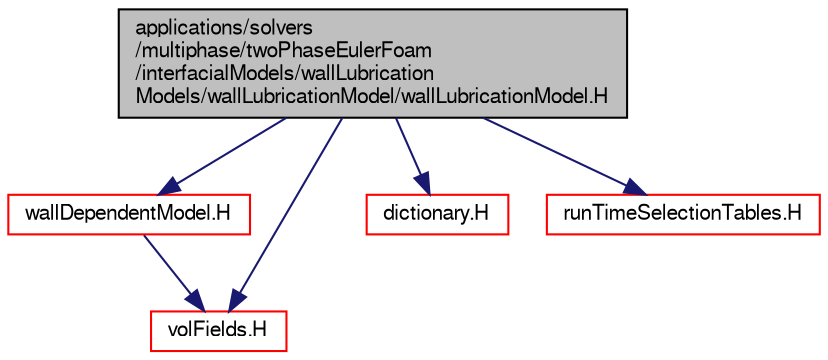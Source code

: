 digraph "applications/solvers/multiphase/twoPhaseEulerFoam/interfacialModels/wallLubricationModels/wallLubricationModel/wallLubricationModel.H"
{
  bgcolor="transparent";
  edge [fontname="FreeSans",fontsize="10",labelfontname="FreeSans",labelfontsize="10"];
  node [fontname="FreeSans",fontsize="10",shape=record];
  Node0 [label="applications/solvers\l/multiphase/twoPhaseEulerFoam\l/interfacialModels/wallLubrication\lModels/wallLubricationModel/wallLubricationModel.H",height=0.2,width=0.4,color="black", fillcolor="grey75", style="filled", fontcolor="black"];
  Node0 -> Node1 [color="midnightblue",fontsize="10",style="solid",fontname="FreeSans"];
  Node1 [label="wallDependentModel.H",height=0.2,width=0.4,color="red",URL="$a20771.html"];
  Node1 -> Node269 [color="midnightblue",fontsize="10",style="solid",fontname="FreeSans"];
  Node269 [label="volFields.H",height=0.2,width=0.4,color="red",URL="$a02750.html"];
  Node0 -> Node269 [color="midnightblue",fontsize="10",style="solid",fontname="FreeSans"];
  Node0 -> Node204 [color="midnightblue",fontsize="10",style="solid",fontname="FreeSans"];
  Node204 [label="dictionary.H",height=0.2,width=0.4,color="red",URL="$a08804.html"];
  Node0 -> Node136 [color="midnightblue",fontsize="10",style="solid",fontname="FreeSans"];
  Node136 [label="runTimeSelectionTables.H",height=0.2,width=0.4,color="red",URL="$a09266.html",tooltip="Macros to ease declaration of run-time selection tables. "];
}
